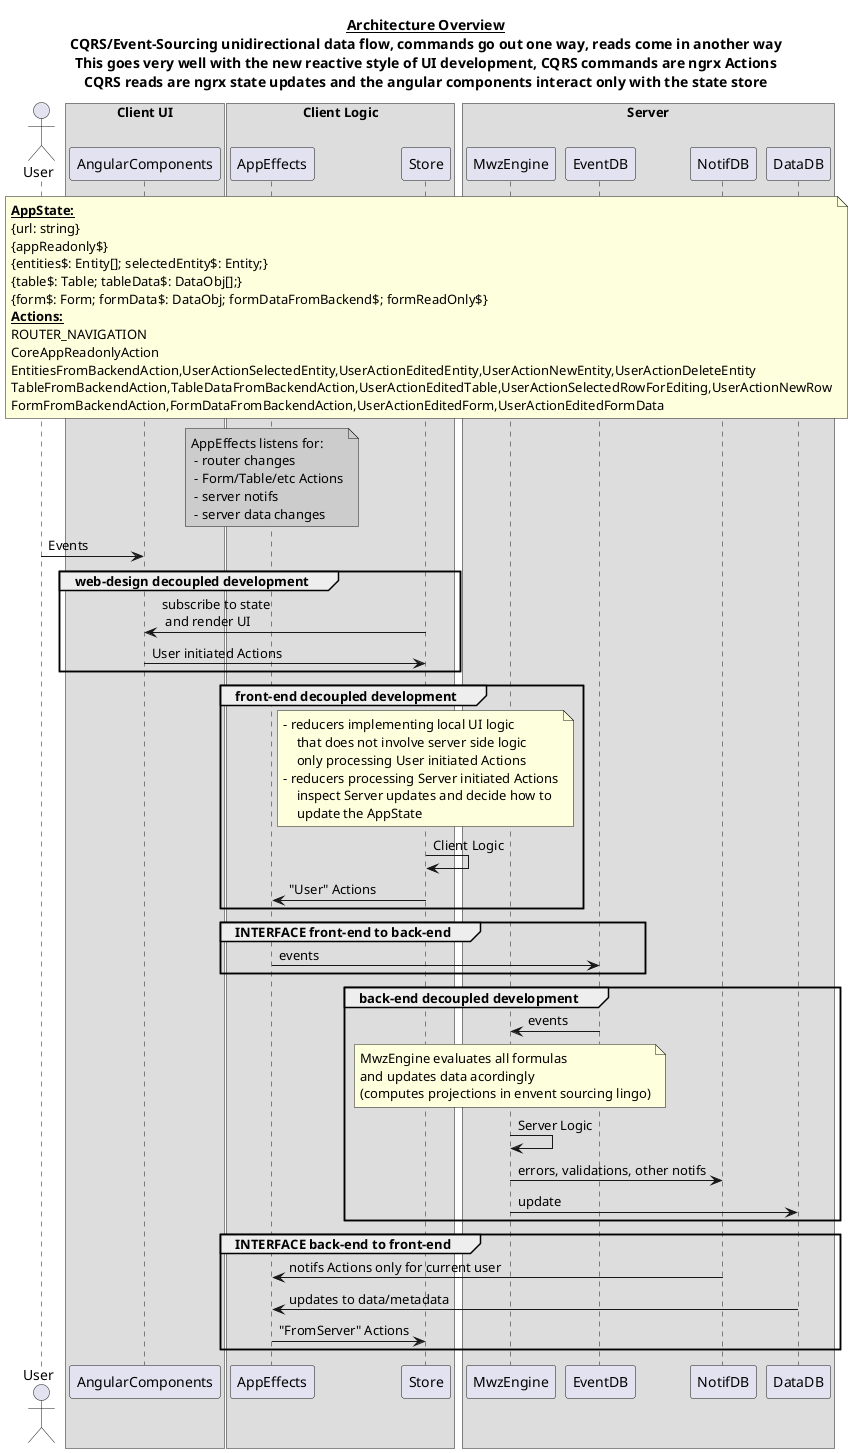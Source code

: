 @startuml architecture

title __Architecture Overview__\n\
CQRS/Event-Sourcing unidirectional data flow, commands go out one way, reads come in another way\n\
This goes very well with the new reactive style of UI development, CQRS commands are ngrx Actions\n\
CQRS reads are ngrx state updates and the angular components interact only with the state store

actor User
box "Client UI"
    participant AngularComponents
end box
box "Client Logic"
    participant AppEffects
    participant Store
end box
box "Server"
    participant MwzEngine
    participant EventDB
    participant NotifDB
    participant DataDB
end box

note over Store
**__AppState:__**
{url: string}
{appReadonly$}
{entities$: Entity[]; selectedEntity$: Entity;}
{table$: Table; tableData$: DataObj[];}
{form$: Form; formData$: DataObj; formDataFromBackend$; formReadOnly$}
**__Actions:__**
ROUTER_NAVIGATION
CoreAppReadonlyAction
EntitiesFromBackendAction,UserActionSelectedEntity,UserActionEditedEntity,UserActionNewEntity,UserActionDeleteEntity
TableFromBackendAction,TableDataFromBackendAction,UserActionEditedTable,UserActionSelectedRowForEditing,UserActionNewRow
FormFromBackendAction,FormDataFromBackendAction,UserActionEditedForm,UserActionEditedFormData
end note

note over AppEffects #CCCCCC
AppEffects listens for:
 - router changes
 - Form/Table/etc Actions
 - server notifs
 - server data changes
end note

User -> AngularComponents: Events

group web-design decoupled development
    AngularComponents <- Store: subscribe to state\n and render UI
    AngularComponents -> Store: User initiated Actions
end

group front-end decoupled development
    note over Store
    - reducers implementing local UI logic
        that does not involve server side logic
        only processing User initiated Actions
    - reducers processing Server initiated Actions
        inspect Server updates and decide how to 
        update the AppState
    end note
    Store -> Store: Client Logic
    Store -> AppEffects: "User" Actions
end

group **INTERFACE** front-end to back-end
    AppEffects -> EventDB: events
end

group back-end decoupled development

    EventDB -> MwzEngine: events
    note over MwzEngine
    MwzEngine evaluates all formulas
    and updates data acordingly
    (computes projections in envent sourcing lingo)
    end note
    MwzEngine -> MwzEngine: Server Logic
    MwzEngine -> NotifDB: errors, validations, other notifs
    MwzEngine -> DataDB: update
end

group **INTERFACE** back-end to front-end
    NotifDB -> AppEffects: notifs Actions only for current user
    DataDB -> AppEffects: updates to data/metadata
    AppEffects -> Store: "FromServer" Actions
end

@enduml
